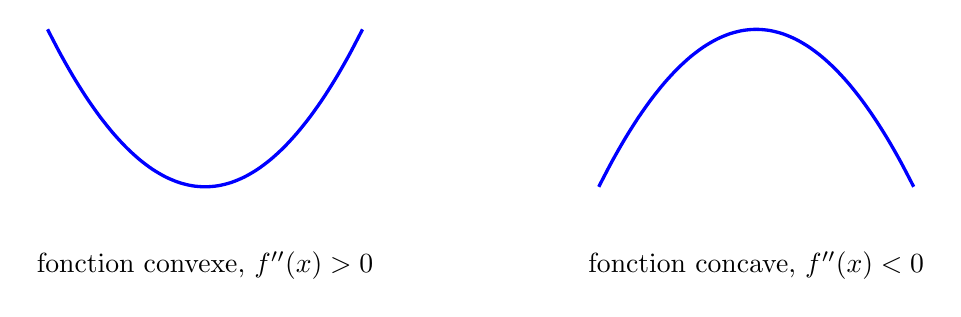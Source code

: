 \begin{tikzpicture}


\draw[domain=-2:2, blue,very thick,smooth] plot (\x,{0.5*\x*\x});
\node at (0,-1) {fonction convexe, $f''(x)>0$};
 
 
\begin{scope}[xshift=7cm]
\draw[domain=-2:2, blue,very thick,smooth] plot (\x,{-0.5*\x*\x+2});
\node at (0,-1) {fonction concave, $f''(x)<0$};
\end{scope}
\end{tikzpicture}
